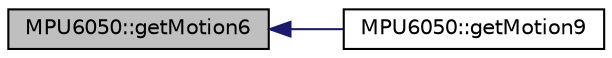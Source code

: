 digraph "MPU6050::getMotion6"
{
  edge [fontname="Helvetica",fontsize="10",labelfontname="Helvetica",labelfontsize="10"];
  node [fontname="Helvetica",fontsize="10",shape=record];
  rankdir="LR";
  Node303 [label="MPU6050::getMotion6",height=0.2,width=0.4,color="black", fillcolor="grey75", style="filled", fontcolor="black"];
  Node303 -> Node304 [dir="back",color="midnightblue",fontsize="10",style="solid",fontname="Helvetica"];
  Node304 [label="MPU6050::getMotion9",height=0.2,width=0.4,color="black", fillcolor="white", style="filled",URL="$class_m_p_u6050.html#aabfd2920e748016383e8124a4b32ad31",tooltip="Get raw 9-axis motion sensor readings (accel/gyro/compass). "];
}
